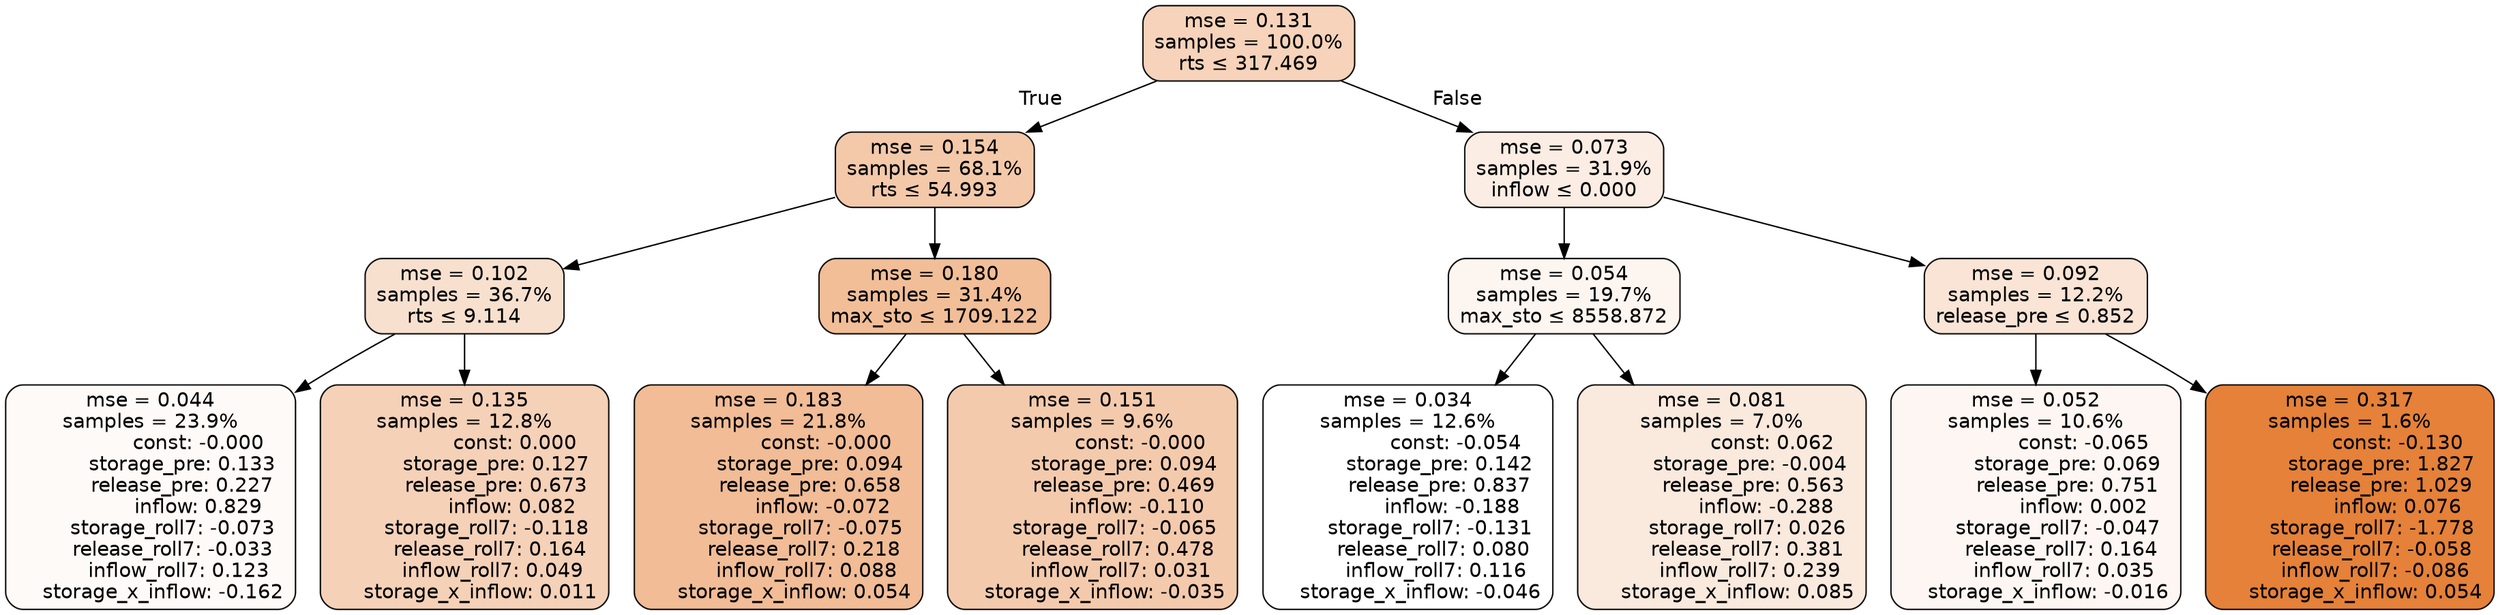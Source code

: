 digraph tree {
bgcolor="transparent"
node [shape=rectangle, style="filled, rounded", color="black", fontname=helvetica] ;
edge [fontname=helvetica] ;
	"0" [label="mse = 0.131
samples = 100.0%
rts &le; 317.469", fillcolor="#f6d3ba"]
	"1" [label="mse = 0.154
samples = 68.1%
rts &le; 54.993", fillcolor="#f3c9aa"]
	"2" [label="mse = 0.102
samples = 36.7%
rts &le; 9.114", fillcolor="#f8e0cf"]
	"3" [label="mse = 0.044
samples = 23.9%
               const: -0.000
          storage_pre: 0.133
          release_pre: 0.227
               inflow: 0.829
       storage_roll7: -0.073
       release_roll7: -0.033
         inflow_roll7: 0.123
    storage_x_inflow: -0.162", fillcolor="#fefaf7"]
	"4" [label="mse = 0.135
samples = 12.8%
                const: 0.000
          storage_pre: 0.127
          release_pre: 0.673
               inflow: 0.082
       storage_roll7: -0.118
        release_roll7: 0.164
         inflow_roll7: 0.049
     storage_x_inflow: 0.011", fillcolor="#f5d1b8"]
	"5" [label="mse = 0.180
samples = 31.4%
max_sto &le; 1709.122", fillcolor="#f1be98"]
	"6" [label="mse = 0.183
samples = 21.8%
               const: -0.000
          storage_pre: 0.094
          release_pre: 0.658
              inflow: -0.072
       storage_roll7: -0.075
        release_roll7: 0.218
         inflow_roll7: 0.088
     storage_x_inflow: 0.054", fillcolor="#f1bc96"]
	"7" [label="mse = 0.151
samples = 9.6%
               const: -0.000
          storage_pre: 0.094
          release_pre: 0.469
              inflow: -0.110
       storage_roll7: -0.065
        release_roll7: 0.478
         inflow_roll7: 0.031
    storage_x_inflow: -0.035", fillcolor="#f4caad"]
	"8" [label="mse = 0.073
samples = 31.9%
inflow &le; 0.000", fillcolor="#fbede3"]
	"9" [label="mse = 0.054
samples = 19.7%
max_sto &le; 8558.872", fillcolor="#fdf5f0"]
	"10" [label="mse = 0.034
samples = 12.6%
               const: -0.054
          storage_pre: 0.142
          release_pre: 0.837
              inflow: -0.188
       storage_roll7: -0.131
        release_roll7: 0.080
         inflow_roll7: 0.116
    storage_x_inflow: -0.046", fillcolor="#ffffff"]
	"11" [label="mse = 0.081
samples = 7.0%
                const: 0.062
         storage_pre: -0.004
          release_pre: 0.563
              inflow: -0.288
        storage_roll7: 0.026
        release_roll7: 0.381
         inflow_roll7: 0.239
     storage_x_inflow: 0.085", fillcolor="#fae9dd"]
	"12" [label="mse = 0.092
samples = 12.2%
release_pre &le; 0.852", fillcolor="#f9e4d5"]
	"13" [label="mse = 0.052
samples = 10.6%
               const: -0.065
          storage_pre: 0.069
          release_pre: 0.751
               inflow: 0.002
       storage_roll7: -0.047
        release_roll7: 0.164
         inflow_roll7: 0.035
    storage_x_inflow: -0.016", fillcolor="#fdf6f2"]
	"14" [label="mse = 0.317
samples = 1.6%
               const: -0.130
          storage_pre: 1.827
          release_pre: 1.029
               inflow: 0.076
       storage_roll7: -1.778
       release_roll7: -0.058
        inflow_roll7: -0.086
     storage_x_inflow: 0.054", fillcolor="#e58139"]

	"0" -> "1" [labeldistance=2.5, labelangle=45, headlabel="True"]
	"1" -> "2"
	"2" -> "3"
	"2" -> "4"
	"1" -> "5"
	"5" -> "6"
	"5" -> "7"
	"0" -> "8" [labeldistance=2.5, labelangle=-45, headlabel="False"]
	"8" -> "9"
	"9" -> "10"
	"9" -> "11"
	"8" -> "12"
	"12" -> "13"
	"12" -> "14"
}